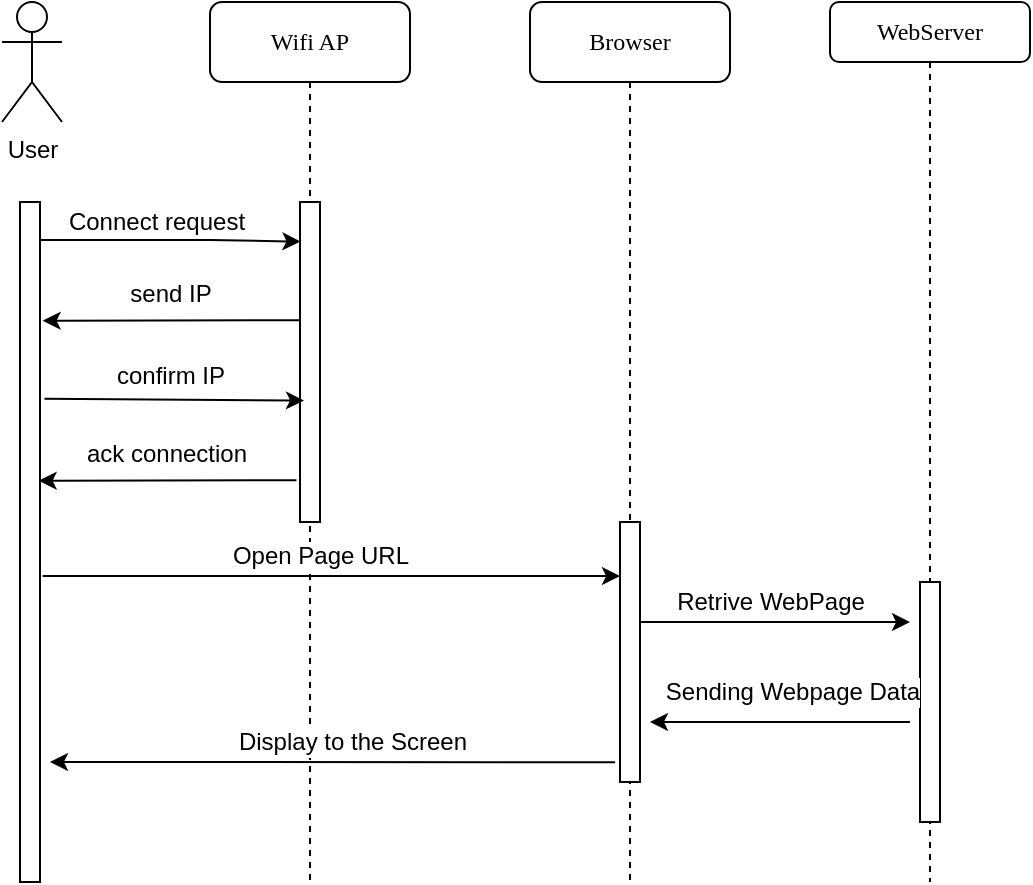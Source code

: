 <mxfile version="20.5.1" type="github">
  <diagram name="Page-1" id="13e1069c-82ec-6db2-03f1-153e76fe0fe0">
    <mxGraphModel dx="1153" dy="543" grid="1" gridSize="10" guides="1" tooltips="1" connect="1" arrows="1" fold="1" page="1" pageScale="1" pageWidth="1100" pageHeight="850" background="none" math="0" shadow="0">
      <root>
        <mxCell id="0" />
        <mxCell id="1" parent="0" />
        <mxCell id="7baba1c4bc27f4b0-2" value="Wifi AP" style="shape=umlLifeline;perimeter=lifelinePerimeter;whiteSpace=wrap;html=1;container=1;collapsible=0;recursiveResize=0;outlineConnect=0;rounded=1;shadow=0;comic=0;labelBackgroundColor=none;strokeWidth=1;fontFamily=Verdana;fontSize=12;align=center;" parent="1" vertex="1">
          <mxGeometry x="240" y="80" width="100" height="440" as="geometry" />
        </mxCell>
        <mxCell id="7baba1c4bc27f4b0-10" value="" style="html=1;points=[];perimeter=orthogonalPerimeter;rounded=0;shadow=0;comic=0;labelBackgroundColor=none;strokeWidth=1;fontFamily=Verdana;fontSize=12;align=center;" parent="7baba1c4bc27f4b0-2" vertex="1">
          <mxGeometry x="45" y="100" width="10" height="160" as="geometry" />
        </mxCell>
        <mxCell id="7baba1c4bc27f4b0-3" value="Browser" style="shape=umlLifeline;perimeter=lifelinePerimeter;whiteSpace=wrap;html=1;container=1;collapsible=0;recursiveResize=0;outlineConnect=0;rounded=1;shadow=0;comic=0;labelBackgroundColor=none;strokeWidth=1;fontFamily=Verdana;fontSize=12;align=center;" parent="1" vertex="1">
          <mxGeometry x="400" y="80" width="100" height="440" as="geometry" />
        </mxCell>
        <mxCell id="7baba1c4bc27f4b0-13" value="" style="html=1;points=[];perimeter=orthogonalPerimeter;rounded=0;shadow=0;comic=0;labelBackgroundColor=none;strokeWidth=1;fontFamily=Verdana;fontSize=12;align=center;" parent="7baba1c4bc27f4b0-3" vertex="1">
          <mxGeometry x="45" y="260" width="10" height="130" as="geometry" />
        </mxCell>
        <mxCell id="7baba1c4bc27f4b0-4" value="WebServer" style="shape=umlLifeline;perimeter=lifelinePerimeter;whiteSpace=wrap;html=1;container=1;collapsible=0;recursiveResize=0;outlineConnect=0;rounded=1;shadow=0;comic=0;labelBackgroundColor=none;strokeWidth=1;fontFamily=Verdana;fontSize=12;align=center;size=30;" parent="1" vertex="1">
          <mxGeometry x="550" y="80" width="100" height="440" as="geometry" />
        </mxCell>
        <mxCell id="7baba1c4bc27f4b0-16" value="" style="html=1;points=[];perimeter=orthogonalPerimeter;rounded=0;shadow=0;comic=0;labelBackgroundColor=none;strokeWidth=1;fontFamily=Verdana;fontSize=12;align=center;" parent="7baba1c4bc27f4b0-4" vertex="1">
          <mxGeometry x="45" y="290" width="10" height="120" as="geometry" />
        </mxCell>
        <mxCell id="7baba1c4bc27f4b0-9" value="" style="html=1;points=[];perimeter=orthogonalPerimeter;rounded=0;shadow=0;comic=0;labelBackgroundColor=none;strokeWidth=1;fontFamily=Verdana;fontSize=12;align=center;" parent="1" vertex="1">
          <mxGeometry x="145" y="180" width="10" height="340" as="geometry" />
        </mxCell>
        <mxCell id="gcLDNLVhy843o3ndm6SH-2" value="User" style="shape=umlActor;verticalLabelPosition=bottom;verticalAlign=top;html=1;" vertex="1" parent="1">
          <mxGeometry x="136" y="80" width="30" height="60" as="geometry" />
        </mxCell>
        <mxCell id="gcLDNLVhy843o3ndm6SH-9" value="" style="endArrow=classic;html=1;rounded=0;entryX=0.022;entryY=0.047;entryDx=0;entryDy=0;entryPerimeter=0;" edge="1" parent="1">
          <mxGeometry width="50" height="50" relative="1" as="geometry">
            <mxPoint x="155" y="199" as="sourcePoint" />
            <mxPoint x="285.22" y="199.81" as="targetPoint" />
            <Array as="points">
              <mxPoint x="240" y="199" />
            </Array>
          </mxGeometry>
        </mxCell>
        <mxCell id="gcLDNLVhy843o3ndm6SH-10" value="&lt;font style=&quot;font-size: 12px;&quot;&gt;Connect request&lt;/font&gt;" style="edgeLabel;html=1;align=center;verticalAlign=middle;resizable=0;points=[];" vertex="1" connectable="0" parent="gcLDNLVhy843o3ndm6SH-9">
          <mxGeometry x="-0.108" y="-1" relative="1" as="geometry">
            <mxPoint y="-10" as="offset" />
          </mxGeometry>
        </mxCell>
        <mxCell id="gcLDNLVhy843o3ndm6SH-12" value="" style="endArrow=classic;html=1;rounded=0;fontSize=12;exitX=0.022;exitY=0.283;exitDx=0;exitDy=0;exitPerimeter=0;entryX=1.133;entryY=0.194;entryDx=0;entryDy=0;entryPerimeter=0;" edge="1" parent="1">
          <mxGeometry width="50" height="50" relative="1" as="geometry">
            <mxPoint x="285.22" y="239.09" as="sourcePoint" />
            <mxPoint x="156.33" y="239.36" as="targetPoint" />
          </mxGeometry>
        </mxCell>
        <mxCell id="gcLDNLVhy843o3ndm6SH-13" value="send IP" style="edgeLabel;html=1;align=center;verticalAlign=middle;resizable=0;points=[];fontSize=12;" vertex="1" connectable="0" parent="gcLDNLVhy843o3ndm6SH-12">
          <mxGeometry x="-0.255" y="4" relative="1" as="geometry">
            <mxPoint x="-17" y="-17" as="offset" />
          </mxGeometry>
        </mxCell>
        <mxCell id="gcLDNLVhy843o3ndm6SH-16" value="" style="endArrow=classic;html=1;rounded=0;fontSize=12;entryX=0.2;entryY=0.375;entryDx=0;entryDy=0;entryPerimeter=0;exitX=1.222;exitY=0.194;exitDx=0;exitDy=0;exitPerimeter=0;" edge="1" parent="1">
          <mxGeometry width="50" height="50" relative="1" as="geometry">
            <mxPoint x="157.22" y="278.36" as="sourcePoint" />
            <mxPoint x="287" y="279.25" as="targetPoint" />
          </mxGeometry>
        </mxCell>
        <mxCell id="gcLDNLVhy843o3ndm6SH-17" value="confirm IP" style="edgeLabel;html=1;align=center;verticalAlign=middle;resizable=0;points=[];fontSize=12;" vertex="1" connectable="0" parent="gcLDNLVhy843o3ndm6SH-16">
          <mxGeometry x="0.319" y="-1" relative="1" as="geometry">
            <mxPoint x="-23" y="-13" as="offset" />
          </mxGeometry>
        </mxCell>
        <mxCell id="gcLDNLVhy843o3ndm6SH-18" value="" style="endArrow=classic;html=1;rounded=0;fontSize=12;exitX=0.022;exitY=0.283;exitDx=0;exitDy=0;exitPerimeter=0;entryX=1.133;entryY=0.194;entryDx=0;entryDy=0;entryPerimeter=0;" edge="1" parent="1">
          <mxGeometry width="50" height="50" relative="1" as="geometry">
            <mxPoint x="283.22" y="319.09" as="sourcePoint" />
            <mxPoint x="154.33" y="319.36" as="targetPoint" />
          </mxGeometry>
        </mxCell>
        <mxCell id="gcLDNLVhy843o3ndm6SH-19" value="ack connection" style="edgeLabel;html=1;align=center;verticalAlign=middle;resizable=0;points=[];fontSize=12;" vertex="1" connectable="0" parent="gcLDNLVhy843o3ndm6SH-18">
          <mxGeometry x="-0.255" y="4" relative="1" as="geometry">
            <mxPoint x="-17" y="-17" as="offset" />
          </mxGeometry>
        </mxCell>
        <mxCell id="gcLDNLVhy843o3ndm6SH-20" value="" style="endArrow=classic;html=1;rounded=0;fontSize=12;exitX=1.133;exitY=0.416;exitDx=0;exitDy=0;exitPerimeter=0;" edge="1" parent="1">
          <mxGeometry width="50" height="50" relative="1" as="geometry">
            <mxPoint x="156.33" y="367.04" as="sourcePoint" />
            <mxPoint x="445" y="367.04" as="targetPoint" />
          </mxGeometry>
        </mxCell>
        <mxCell id="gcLDNLVhy843o3ndm6SH-21" value="Open Page URL" style="edgeLabel;html=1;align=center;verticalAlign=middle;resizable=0;points=[];fontSize=12;" vertex="1" connectable="0" parent="gcLDNLVhy843o3ndm6SH-20">
          <mxGeometry x="0.183" relative="1" as="geometry">
            <mxPoint x="-32" y="-10" as="offset" />
          </mxGeometry>
        </mxCell>
        <mxCell id="gcLDNLVhy843o3ndm6SH-22" style="edgeStyle=orthogonalEdgeStyle;rounded=0;orthogonalLoop=1;jettySize=auto;html=1;fontSize=12;" edge="1" parent="1" source="7baba1c4bc27f4b0-13">
          <mxGeometry relative="1" as="geometry">
            <mxPoint x="590" y="390" as="targetPoint" />
            <Array as="points">
              <mxPoint x="490" y="390" />
              <mxPoint x="490" y="390" />
            </Array>
          </mxGeometry>
        </mxCell>
        <mxCell id="gcLDNLVhy843o3ndm6SH-23" value="Retrive WebPage" style="edgeLabel;html=1;align=center;verticalAlign=middle;resizable=0;points=[];fontSize=12;" vertex="1" connectable="0" parent="gcLDNLVhy843o3ndm6SH-22">
          <mxGeometry x="0.182" y="2" relative="1" as="geometry">
            <mxPoint x="-15" y="-8" as="offset" />
          </mxGeometry>
        </mxCell>
        <mxCell id="gcLDNLVhy843o3ndm6SH-25" value="" style="endArrow=classic;html=1;rounded=0;fontSize=12;" edge="1" parent="1">
          <mxGeometry width="50" height="50" relative="1" as="geometry">
            <mxPoint x="590" y="440" as="sourcePoint" />
            <mxPoint x="460" y="440" as="targetPoint" />
          </mxGeometry>
        </mxCell>
        <mxCell id="gcLDNLVhy843o3ndm6SH-26" value="Sending Webpage Data" style="edgeLabel;html=1;align=center;verticalAlign=middle;resizable=0;points=[];fontSize=12;" vertex="1" connectable="0" parent="gcLDNLVhy843o3ndm6SH-25">
          <mxGeometry x="-0.239" y="-2" relative="1" as="geometry">
            <mxPoint x="-10" y="-13" as="offset" />
          </mxGeometry>
        </mxCell>
        <mxCell id="gcLDNLVhy843o3ndm6SH-27" value="" style="endArrow=classic;html=1;rounded=0;fontSize=12;exitX=-0.244;exitY=0.924;exitDx=0;exitDy=0;exitPerimeter=0;" edge="1" parent="1" source="7baba1c4bc27f4b0-13">
          <mxGeometry width="50" height="50" relative="1" as="geometry">
            <mxPoint x="480" y="380" as="sourcePoint" />
            <mxPoint x="160" y="460" as="targetPoint" />
          </mxGeometry>
        </mxCell>
        <mxCell id="gcLDNLVhy843o3ndm6SH-28" value="Display to the Screen" style="edgeLabel;html=1;align=center;verticalAlign=middle;resizable=0;points=[];fontSize=12;" vertex="1" connectable="0" parent="gcLDNLVhy843o3ndm6SH-27">
          <mxGeometry x="-0.143" y="3" relative="1" as="geometry">
            <mxPoint x="-11" y="-13" as="offset" />
          </mxGeometry>
        </mxCell>
      </root>
    </mxGraphModel>
  </diagram>
</mxfile>
